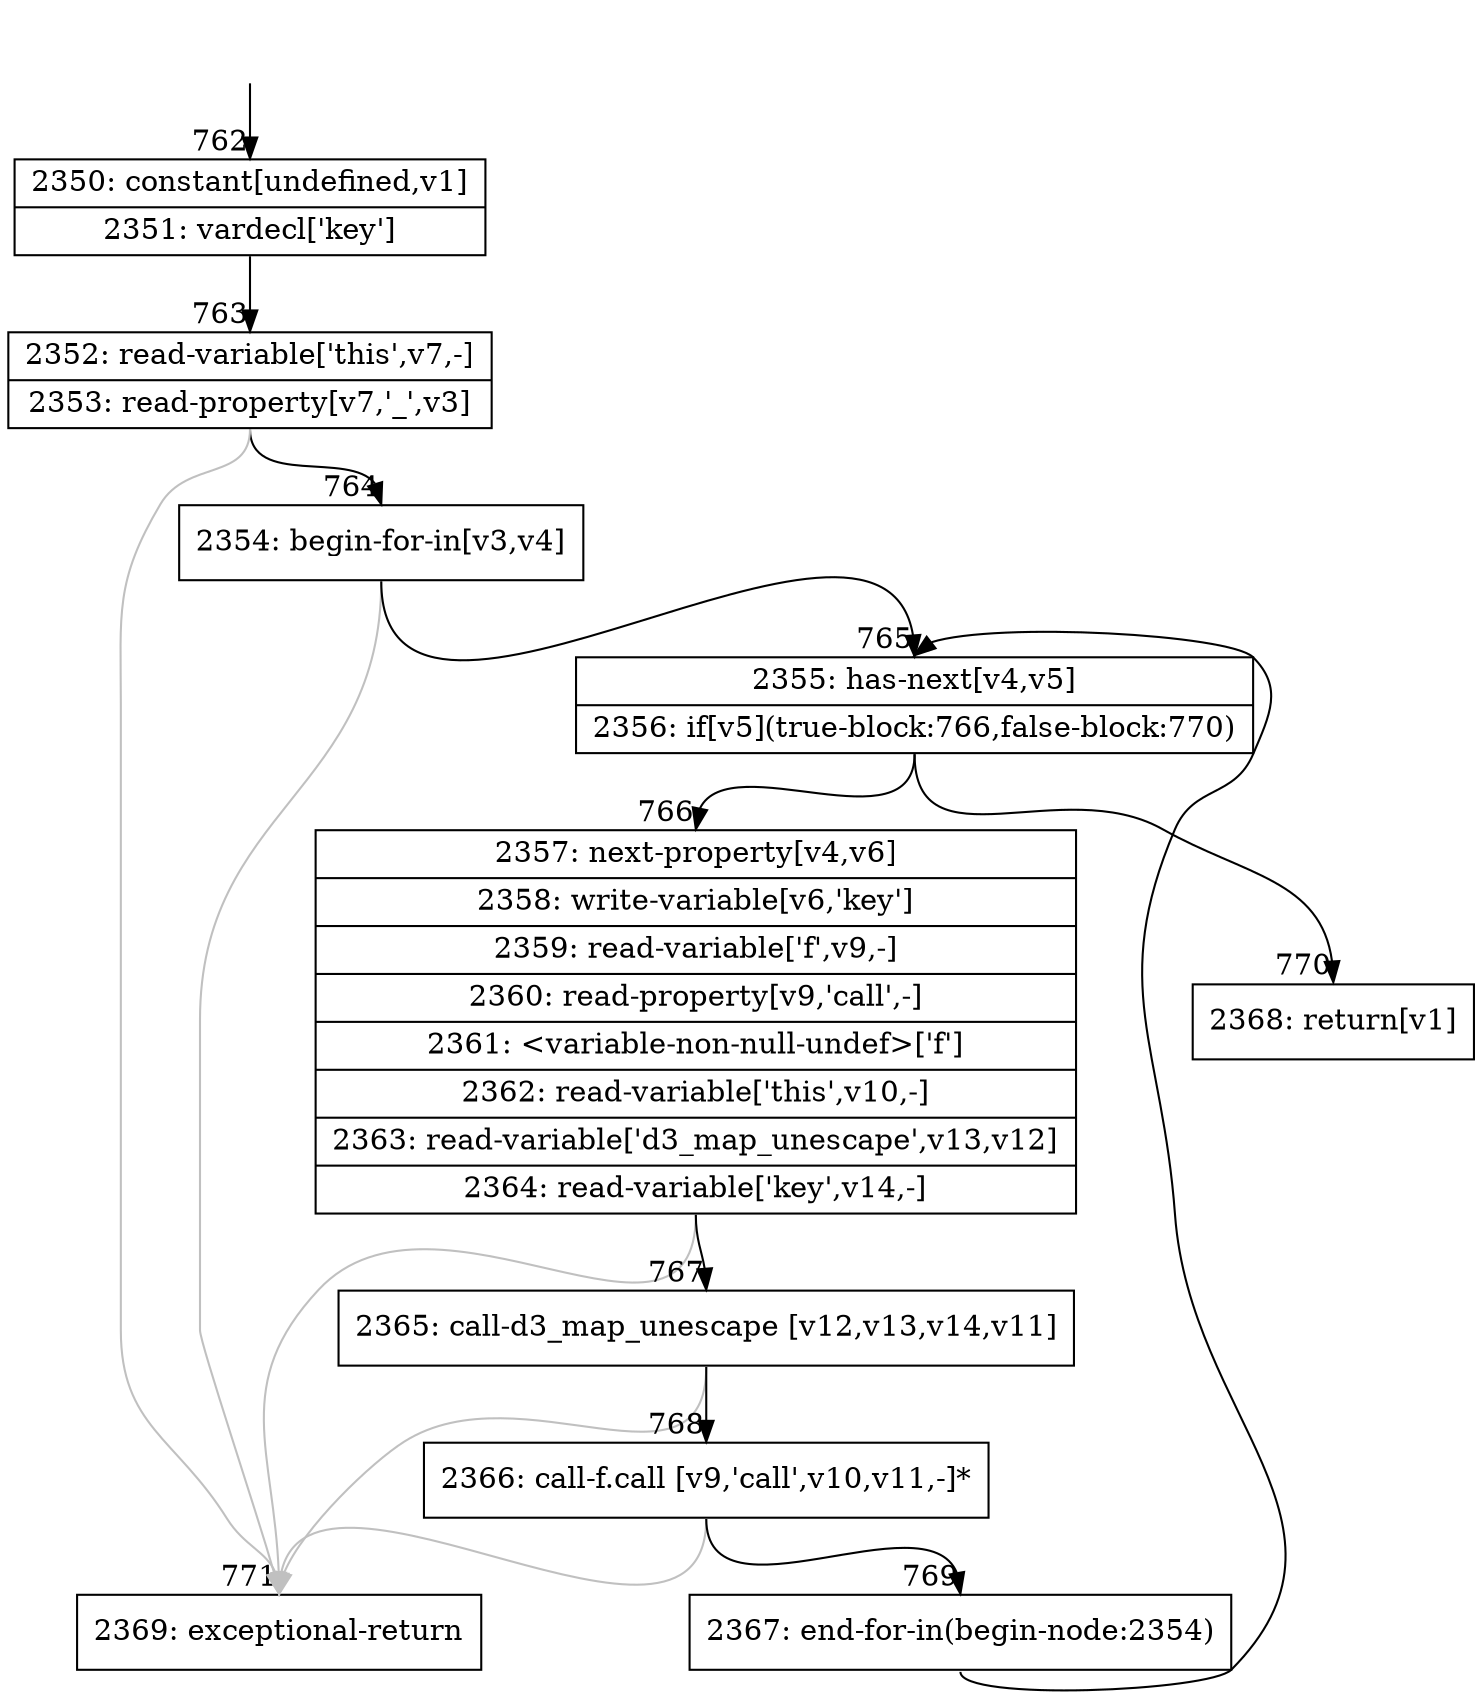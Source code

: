 digraph {
rankdir="TD"
BB_entry72[shape=none,label=""];
BB_entry72 -> BB762 [tailport=s, headport=n, headlabel="    762"]
BB762 [shape=record label="{2350: constant[undefined,v1]|2351: vardecl['key']}" ] 
BB762 -> BB763 [tailport=s, headport=n, headlabel="      763"]
BB763 [shape=record label="{2352: read-variable['this',v7,-]|2353: read-property[v7,'_',v3]}" ] 
BB763 -> BB764 [tailport=s, headport=n, headlabel="      764"]
BB763 -> BB771 [tailport=s, headport=n, color=gray, headlabel="      771"]
BB764 [shape=record label="{2354: begin-for-in[v3,v4]}" ] 
BB764 -> BB765 [tailport=s, headport=n, headlabel="      765"]
BB764 -> BB771 [tailport=s, headport=n, color=gray]
BB765 [shape=record label="{2355: has-next[v4,v5]|2356: if[v5](true-block:766,false-block:770)}" ] 
BB765 -> BB766 [tailport=s, headport=n, headlabel="      766"]
BB765 -> BB770 [tailport=s, headport=n, headlabel="      770"]
BB766 [shape=record label="{2357: next-property[v4,v6]|2358: write-variable[v6,'key']|2359: read-variable['f',v9,-]|2360: read-property[v9,'call',-]|2361: \<variable-non-null-undef\>['f']|2362: read-variable['this',v10,-]|2363: read-variable['d3_map_unescape',v13,v12]|2364: read-variable['key',v14,-]}" ] 
BB766 -> BB767 [tailport=s, headport=n, headlabel="      767"]
BB766 -> BB771 [tailport=s, headport=n, color=gray]
BB767 [shape=record label="{2365: call-d3_map_unescape [v12,v13,v14,v11]}" ] 
BB767 -> BB768 [tailport=s, headport=n, headlabel="      768"]
BB767 -> BB771 [tailport=s, headport=n, color=gray]
BB768 [shape=record label="{2366: call-f.call [v9,'call',v10,v11,-]*}" ] 
BB768 -> BB769 [tailport=s, headport=n, headlabel="      769"]
BB768 -> BB771 [tailport=s, headport=n, color=gray]
BB769 [shape=record label="{2367: end-for-in(begin-node:2354)}" ] 
BB769 -> BB765 [tailport=s, headport=n]
BB770 [shape=record label="{2368: return[v1]}" ] 
BB771 [shape=record label="{2369: exceptional-return}" ] 
//#$~ 452
}
